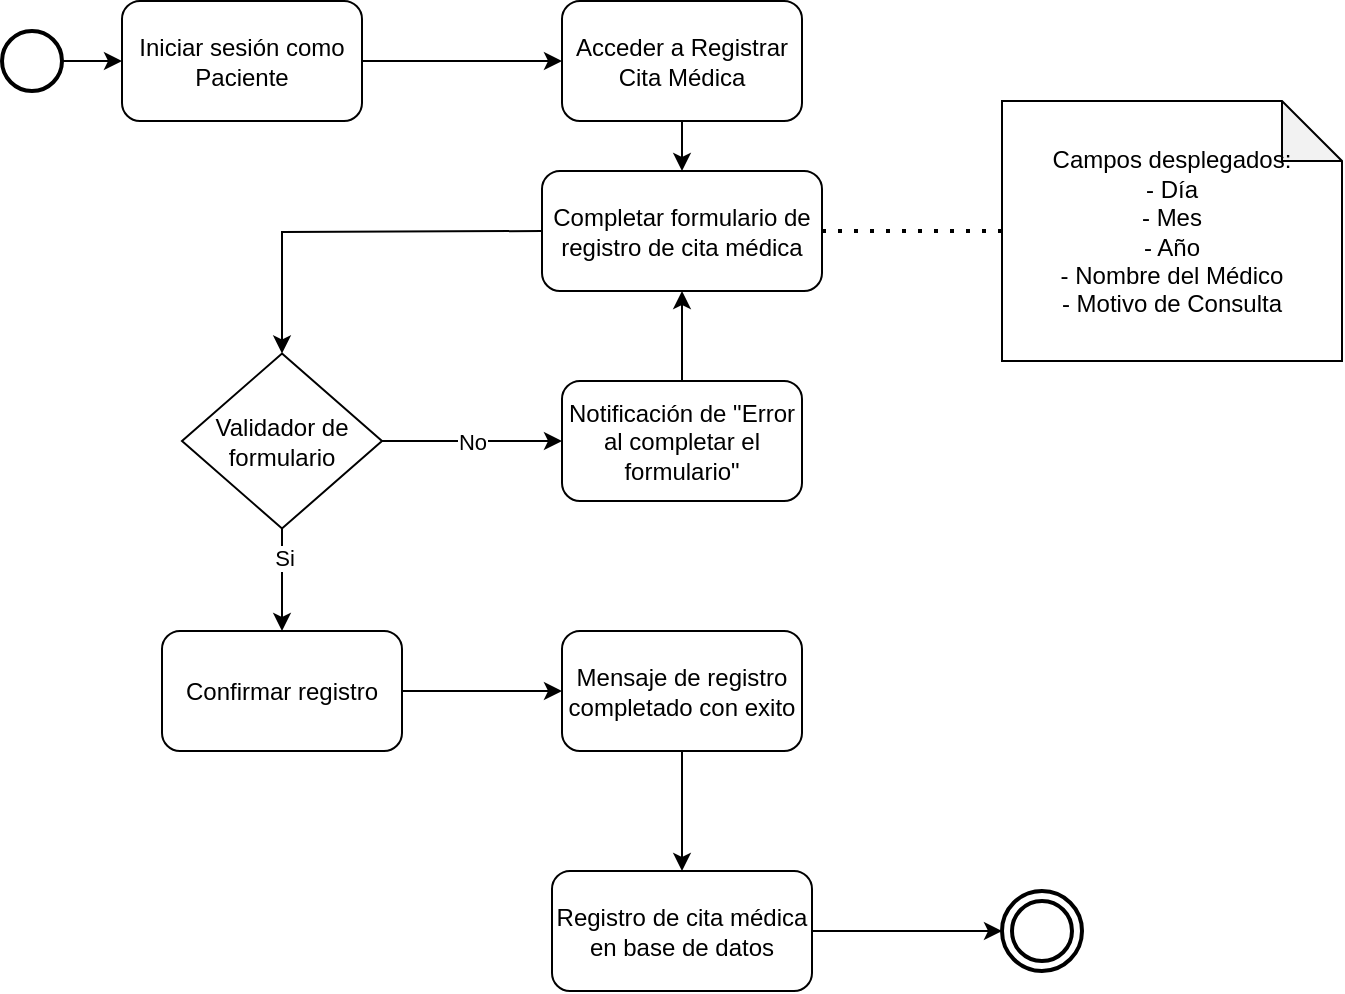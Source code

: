 <mxfile version="21.7.4" type="device">
  <diagram name="Página-1" id="ISiSa-5cf7DHXzQJUdAw">
    <mxGraphModel dx="1050" dy="542" grid="1" gridSize="10" guides="1" tooltips="1" connect="1" arrows="1" fold="1" page="1" pageScale="1" pageWidth="827" pageHeight="1169" math="0" shadow="0">
      <root>
        <mxCell id="0" />
        <mxCell id="1" parent="0" />
        <mxCell id="s40dAQwVCw_cSjwLlAr2-1" value="" style="strokeWidth=2;html=1;shape=mxgraph.flowchart.start_2;whiteSpace=wrap;" vertex="1" parent="1">
          <mxGeometry x="100" y="117.5" width="30" height="30" as="geometry" />
        </mxCell>
        <mxCell id="s40dAQwVCw_cSjwLlAr2-2" value="" style="ellipse;shape=doubleEllipse;whiteSpace=wrap;html=1;aspect=fixed;perimeterSpacing=0;strokeWidth=2;" vertex="1" parent="1">
          <mxGeometry x="600" y="547.5" width="40" height="40" as="geometry" />
        </mxCell>
        <mxCell id="s40dAQwVCw_cSjwLlAr2-3" value="Iniciar sesión como Paciente" style="rounded=1;whiteSpace=wrap;html=1;" vertex="1" parent="1">
          <mxGeometry x="160" y="102.5" width="120" height="60" as="geometry" />
        </mxCell>
        <mxCell id="s40dAQwVCw_cSjwLlAr2-4" value="" style="endArrow=classic;html=1;rounded=0;exitX=1;exitY=0.5;exitDx=0;exitDy=0;exitPerimeter=0;entryX=0;entryY=0.5;entryDx=0;entryDy=0;" edge="1" parent="1" source="s40dAQwVCw_cSjwLlAr2-1" target="s40dAQwVCw_cSjwLlAr2-3">
          <mxGeometry width="50" height="50" relative="1" as="geometry">
            <mxPoint x="250" y="422.5" as="sourcePoint" />
            <mxPoint x="300" y="372.5" as="targetPoint" />
          </mxGeometry>
        </mxCell>
        <mxCell id="s40dAQwVCw_cSjwLlAr2-5" value="Completar formulario de registro de cita médica" style="rounded=1;whiteSpace=wrap;html=1;" vertex="1" parent="1">
          <mxGeometry x="370" y="187.5" width="140" height="60" as="geometry" />
        </mxCell>
        <mxCell id="s40dAQwVCw_cSjwLlAr2-6" value="" style="endArrow=classic;html=1;rounded=0;exitX=1;exitY=0.5;exitDx=0;exitDy=0;entryX=0;entryY=0.5;entryDx=0;entryDy=0;" edge="1" parent="1" source="s40dAQwVCw_cSjwLlAr2-3" target="s40dAQwVCw_cSjwLlAr2-21">
          <mxGeometry width="50" height="50" relative="1" as="geometry">
            <mxPoint x="150" y="157.5" as="sourcePoint" />
            <mxPoint x="200" y="157.5" as="targetPoint" />
          </mxGeometry>
        </mxCell>
        <mxCell id="s40dAQwVCw_cSjwLlAr2-7" value="Validador de formulario" style="rhombus;whiteSpace=wrap;html=1;" vertex="1" parent="1">
          <mxGeometry x="190" y="278.75" width="100" height="87.5" as="geometry" />
        </mxCell>
        <mxCell id="s40dAQwVCw_cSjwLlAr2-8" value="" style="endArrow=classic;html=1;rounded=0;exitX=0;exitY=0.5;exitDx=0;exitDy=0;entryX=0.5;entryY=0;entryDx=0;entryDy=0;" edge="1" parent="1" source="s40dAQwVCw_cSjwLlAr2-5" target="s40dAQwVCw_cSjwLlAr2-7">
          <mxGeometry width="50" height="50" relative="1" as="geometry">
            <mxPoint x="320" y="157.5" as="sourcePoint" />
            <mxPoint x="360" y="157.5" as="targetPoint" />
            <Array as="points">
              <mxPoint x="240" y="218" />
            </Array>
          </mxGeometry>
        </mxCell>
        <mxCell id="s40dAQwVCw_cSjwLlAr2-9" value="Notificación de &quot;Error al completar el formulario&quot;" style="rounded=1;whiteSpace=wrap;html=1;" vertex="1" parent="1">
          <mxGeometry x="380" y="292.5" width="120" height="60" as="geometry" />
        </mxCell>
        <mxCell id="s40dAQwVCw_cSjwLlAr2-10" value="No" style="endArrow=classic;html=1;rounded=0;exitX=1;exitY=0.5;exitDx=0;exitDy=0;entryX=0;entryY=0.5;entryDx=0;entryDy=0;" edge="1" parent="1" source="s40dAQwVCw_cSjwLlAr2-7" target="s40dAQwVCw_cSjwLlAr2-9">
          <mxGeometry width="50" height="50" relative="1" as="geometry">
            <mxPoint x="420" y="187.5" as="sourcePoint" />
            <mxPoint x="420" y="217.5" as="targetPoint" />
            <Array as="points" />
          </mxGeometry>
        </mxCell>
        <mxCell id="s40dAQwVCw_cSjwLlAr2-11" value="" style="endArrow=classic;html=1;rounded=0;exitX=0.5;exitY=0;exitDx=0;exitDy=0;entryX=0.5;entryY=1;entryDx=0;entryDy=0;" edge="1" parent="1" source="s40dAQwVCw_cSjwLlAr2-9" target="s40dAQwVCw_cSjwLlAr2-5">
          <mxGeometry width="50" height="50" relative="1" as="geometry">
            <mxPoint x="600" y="147.5" as="sourcePoint" />
            <mxPoint x="550" y="260" as="targetPoint" />
            <Array as="points" />
          </mxGeometry>
        </mxCell>
        <mxCell id="s40dAQwVCw_cSjwLlAr2-12" value="" style="endArrow=classic;html=1;rounded=0;exitX=0.5;exitY=1;exitDx=0;exitDy=0;entryX=0.5;entryY=0;entryDx=0;entryDy=0;" edge="1" parent="1" source="s40dAQwVCw_cSjwLlAr2-7" target="s40dAQwVCw_cSjwLlAr2-14">
          <mxGeometry width="50" height="50" relative="1" as="geometry">
            <mxPoint x="420" y="187.5" as="sourcePoint" />
            <mxPoint x="410" y="317.5" as="targetPoint" />
            <Array as="points" />
          </mxGeometry>
        </mxCell>
        <mxCell id="s40dAQwVCw_cSjwLlAr2-13" value="Si" style="edgeLabel;html=1;align=center;verticalAlign=middle;resizable=0;points=[];" vertex="1" connectable="0" parent="s40dAQwVCw_cSjwLlAr2-12">
          <mxGeometry x="-0.427" y="1" relative="1" as="geometry">
            <mxPoint as="offset" />
          </mxGeometry>
        </mxCell>
        <mxCell id="s40dAQwVCw_cSjwLlAr2-14" value="Confirmar registro" style="rounded=1;whiteSpace=wrap;html=1;" vertex="1" parent="1">
          <mxGeometry x="180" y="417.5" width="120" height="60" as="geometry" />
        </mxCell>
        <mxCell id="s40dAQwVCw_cSjwLlAr2-15" value="Mensaje de registro completado con exito" style="rounded=1;whiteSpace=wrap;html=1;" vertex="1" parent="1">
          <mxGeometry x="380" y="417.5" width="120" height="60" as="geometry" />
        </mxCell>
        <mxCell id="s40dAQwVCw_cSjwLlAr2-16" value="" style="endArrow=classic;html=1;rounded=0;exitX=1;exitY=0.5;exitDx=0;exitDy=0;entryX=0;entryY=0.5;entryDx=0;entryDy=0;" edge="1" parent="1" source="s40dAQwVCw_cSjwLlAr2-14" target="s40dAQwVCw_cSjwLlAr2-15">
          <mxGeometry width="50" height="50" relative="1" as="geometry">
            <mxPoint x="420" y="187.5" as="sourcePoint" />
            <mxPoint x="420" y="217.5" as="targetPoint" />
            <Array as="points" />
          </mxGeometry>
        </mxCell>
        <mxCell id="s40dAQwVCw_cSjwLlAr2-17" value="Registro de cita médica en base de datos" style="rounded=1;whiteSpace=wrap;html=1;" vertex="1" parent="1">
          <mxGeometry x="375" y="537.5" width="130" height="60" as="geometry" />
        </mxCell>
        <mxCell id="s40dAQwVCw_cSjwLlAr2-18" value="" style="endArrow=classic;html=1;rounded=0;exitX=0.5;exitY=1;exitDx=0;exitDy=0;" edge="1" parent="1" source="s40dAQwVCw_cSjwLlAr2-15" target="s40dAQwVCw_cSjwLlAr2-17">
          <mxGeometry width="50" height="50" relative="1" as="geometry">
            <mxPoint x="590" y="487.5" as="sourcePoint" />
            <mxPoint x="590" y="517.5" as="targetPoint" />
            <Array as="points" />
          </mxGeometry>
        </mxCell>
        <mxCell id="s40dAQwVCw_cSjwLlAr2-19" value="" style="endArrow=classic;html=1;rounded=0;exitX=1;exitY=0.5;exitDx=0;exitDy=0;" edge="1" parent="1" source="s40dAQwVCw_cSjwLlAr2-17" target="s40dAQwVCw_cSjwLlAr2-2">
          <mxGeometry width="50" height="50" relative="1" as="geometry">
            <mxPoint x="590" y="577.5" as="sourcePoint" />
            <mxPoint x="590" y="607.5" as="targetPoint" />
            <Array as="points" />
          </mxGeometry>
        </mxCell>
        <mxCell id="s40dAQwVCw_cSjwLlAr2-20" value="Campos desplegados:&lt;br&gt;- Día&lt;br&gt;- Mes&lt;br&gt;- Año&lt;br&gt;- Nombre del Médico&lt;br&gt;- Motivo de Consulta" style="shape=note;whiteSpace=wrap;html=1;backgroundOutline=1;darkOpacity=0.05;" vertex="1" parent="1">
          <mxGeometry x="600" y="152.5" width="170" height="130" as="geometry" />
        </mxCell>
        <mxCell id="s40dAQwVCw_cSjwLlAr2-21" value="Acceder a Registrar Cita Médica" style="rounded=1;whiteSpace=wrap;html=1;" vertex="1" parent="1">
          <mxGeometry x="380" y="102.5" width="120" height="60" as="geometry" />
        </mxCell>
        <mxCell id="s40dAQwVCw_cSjwLlAr2-22" value="" style="endArrow=classic;html=1;rounded=0;entryX=0.5;entryY=0;entryDx=0;entryDy=0;exitX=0.5;exitY=1;exitDx=0;exitDy=0;" edge="1" parent="1" source="s40dAQwVCw_cSjwLlAr2-21" target="s40dAQwVCw_cSjwLlAr2-5">
          <mxGeometry width="50" height="50" relative="1" as="geometry">
            <mxPoint x="330" y="167.5" as="sourcePoint" />
            <mxPoint x="230" y="272.5" as="targetPoint" />
          </mxGeometry>
        </mxCell>
        <mxCell id="s40dAQwVCw_cSjwLlAr2-23" value="" style="endArrow=none;dashed=1;html=1;dashPattern=1 3;strokeWidth=2;rounded=0;exitX=1;exitY=0.5;exitDx=0;exitDy=0;" edge="1" parent="1" source="s40dAQwVCw_cSjwLlAr2-5" target="s40dAQwVCw_cSjwLlAr2-20">
          <mxGeometry width="50" height="50" relative="1" as="geometry">
            <mxPoint x="490" y="197.5" as="sourcePoint" />
            <mxPoint x="540" y="147.5" as="targetPoint" />
          </mxGeometry>
        </mxCell>
      </root>
    </mxGraphModel>
  </diagram>
</mxfile>
